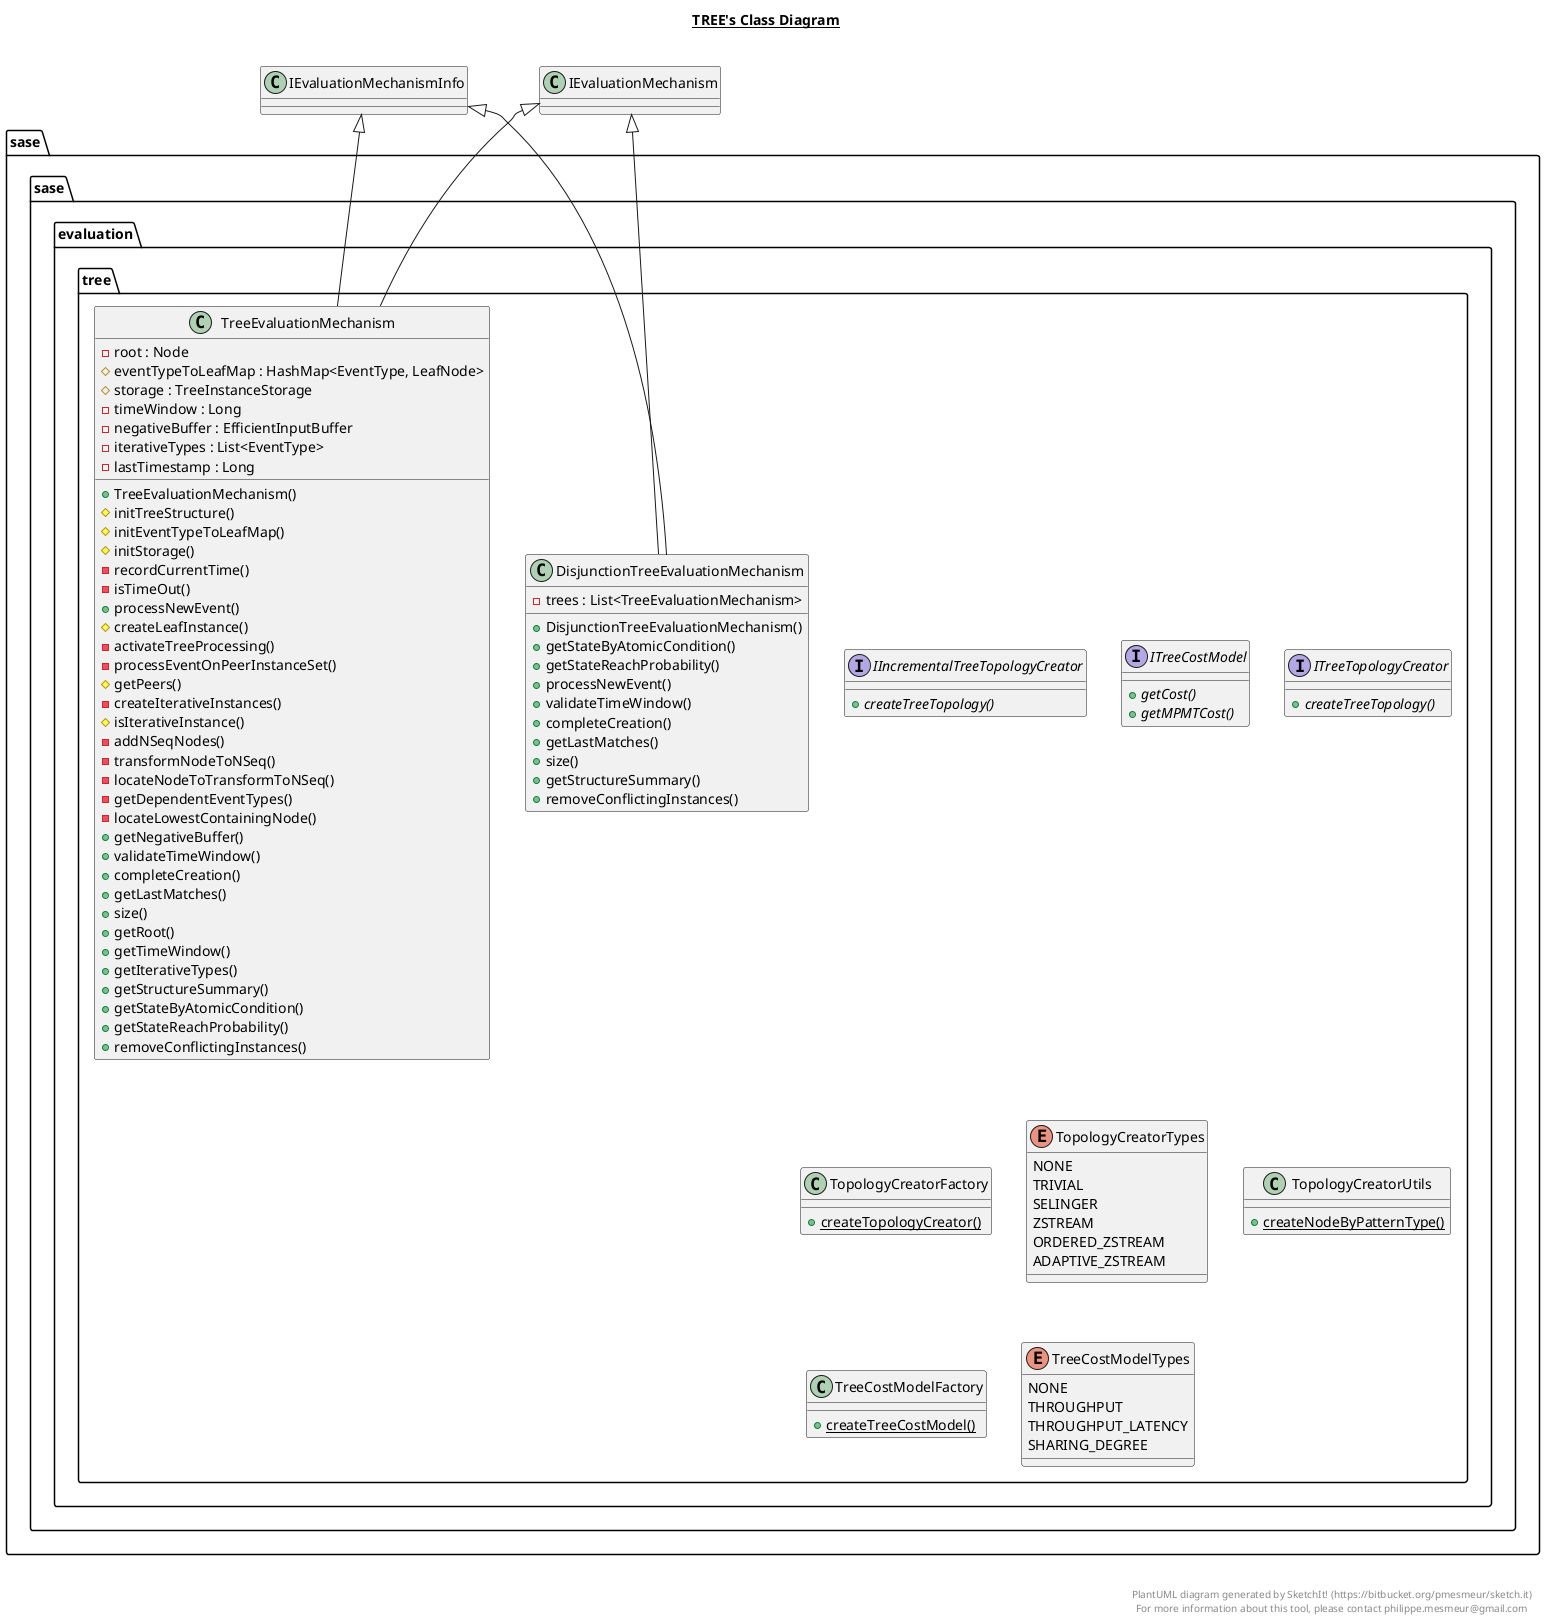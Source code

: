 @startuml

title __TREE's Class Diagram__\n

  package sase.sase.evaluation {
    package sase.sase.evaluation.tree {
      class DisjunctionTreeEvaluationMechanism {
          - trees : List<TreeEvaluationMechanism>
          + DisjunctionTreeEvaluationMechanism()
          + getStateByAtomicCondition()
          + getStateReachProbability()
          + processNewEvent()
          + validateTimeWindow()
          + completeCreation()
          + getLastMatches()
          + size()
          + getStructureSummary()
          + removeConflictingInstances()
      }
    }
  }
  

  package sase.sase.evaluation {
    package sase.sase.evaluation.tree {
      interface IIncrementalTreeTopologyCreator {
          {abstract} + createTreeTopology()
      }
    }
  }
  

  package sase.sase.evaluation {
    package sase.sase.evaluation.tree {
      interface ITreeCostModel {
          {abstract} + getCost()
          {abstract} + getMPMTCost()
      }
    }
  }
  

  package sase.sase.evaluation {
    package sase.sase.evaluation.tree {
      interface ITreeTopologyCreator {
          {abstract} + createTreeTopology()
      }
    }
  }
  

  package sase.sase.evaluation {
    package sase.sase.evaluation.tree {
      class TopologyCreatorFactory {
          {static} + createTopologyCreator()
      }
    }
  }
  

  package sase.sase.evaluation {
    package sase.sase.evaluation.tree {
      enum TopologyCreatorTypes {
        NONE
        TRIVIAL
        SELINGER
        ZSTREAM
        ORDERED_ZSTREAM
        ADAPTIVE_ZSTREAM
      }
    }
  }
  

  package sase.sase.evaluation {
    package sase.sase.evaluation.tree {
      class TopologyCreatorUtils {
          {static} + createNodeByPatternType()
      }
    }
  }
  

  package sase.sase.evaluation {
    package sase.sase.evaluation.tree {
      class TreeCostModelFactory {
          {static} + createTreeCostModel()
      }
    }
  }
  

  package sase.sase.evaluation {
    package sase.sase.evaluation.tree {
      enum TreeCostModelTypes {
        NONE
        THROUGHPUT
        THROUGHPUT_LATENCY
        SHARING_DEGREE
      }
    }
  }
  

  package sase.sase.evaluation {
    package sase.sase.evaluation.tree {
      class TreeEvaluationMechanism {
          - root : Node
          # eventTypeToLeafMap : HashMap<EventType, LeafNode>
          # storage : TreeInstanceStorage
          - timeWindow : Long
          - negativeBuffer : EfficientInputBuffer
          - iterativeTypes : List<EventType>
          - lastTimestamp : Long
          + TreeEvaluationMechanism()
          # initTreeStructure()
          # initEventTypeToLeafMap()
          # initStorage()
          - recordCurrentTime()
          - isTimeOut()
          + processNewEvent()
          # createLeafInstance()
          - activateTreeProcessing()
          - processEventOnPeerInstanceSet()
          # getPeers()
          - createIterativeInstances()
          # isIterativeInstance()
          - addNSeqNodes()
          - transformNodeToNSeq()
          - locateNodeToTransformToNSeq()
          - getDependentEventTypes()
          - locateLowestContainingNode()
          + getNegativeBuffer()
          + validateTimeWindow()
          + completeCreation()
          + getLastMatches()
          + size()
          + getRoot()
          + getTimeWindow()
          + getIterativeTypes()
          + getStructureSummary()
          + getStateByAtomicCondition()
          + getStateReachProbability()
          + removeConflictingInstances()
      }
    }
  }
  

  DisjunctionTreeEvaluationMechanism -up-|> IEvaluationMechanism
  DisjunctionTreeEvaluationMechanism -up-|> IEvaluationMechanismInfo
  TreeEvaluationMechanism -up-|> IEvaluationMechanism
  TreeEvaluationMechanism -up-|> IEvaluationMechanismInfo


right footer


PlantUML diagram generated by SketchIt! (https://bitbucket.org/pmesmeur/sketch.it)
For more information about this tool, please contact philippe.mesmeur@gmail.com
endfooter

@enduml
